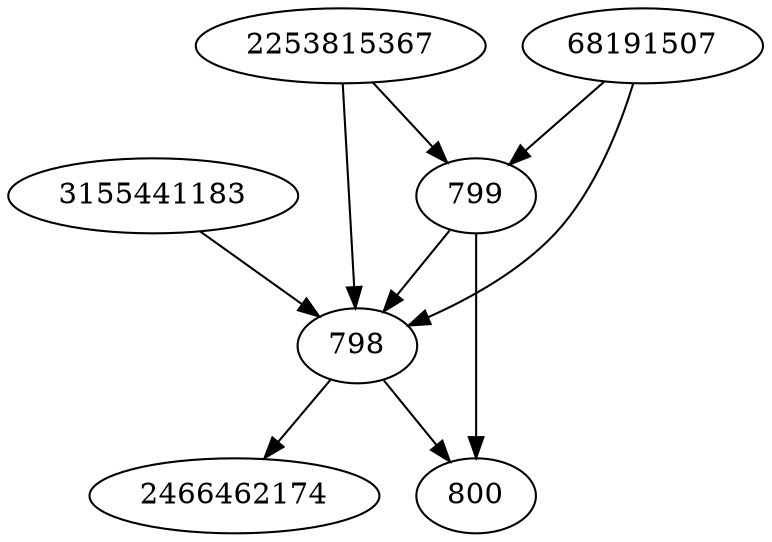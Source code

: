 strict digraph  {
800;
2253815367;
3155441183;
798;
68191507;
2466462174;
799;
2253815367 -> 798;
2253815367 -> 799;
3155441183 -> 798;
798 -> 2466462174;
798 -> 800;
68191507 -> 798;
68191507 -> 799;
799 -> 798;
799 -> 800;
}
